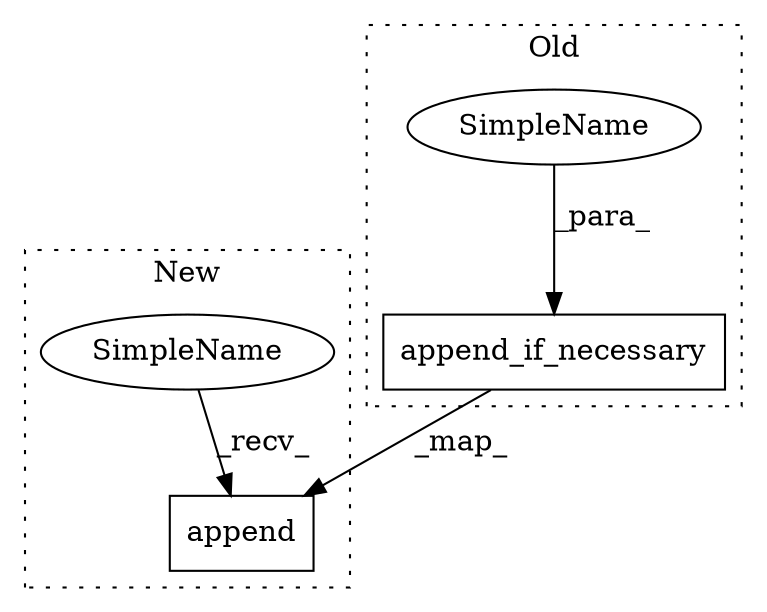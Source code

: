 digraph G {
subgraph cluster0 {
1 [label="append_if_necessary" a="32" s="4032,4070" l="20,1" shape="box"];
3 [label="SimpleName" a="42" s="4052" l="7" shape="ellipse"];
label = "Old";
style="dotted";
}
subgraph cluster1 {
2 [label="append" a="32" s="4595,4612" l="7,1" shape="box"];
4 [label="SimpleName" a="42" s="4587" l="7" shape="ellipse"];
label = "New";
style="dotted";
}
1 -> 2 [label="_map_"];
3 -> 1 [label="_para_"];
4 -> 2 [label="_recv_"];
}